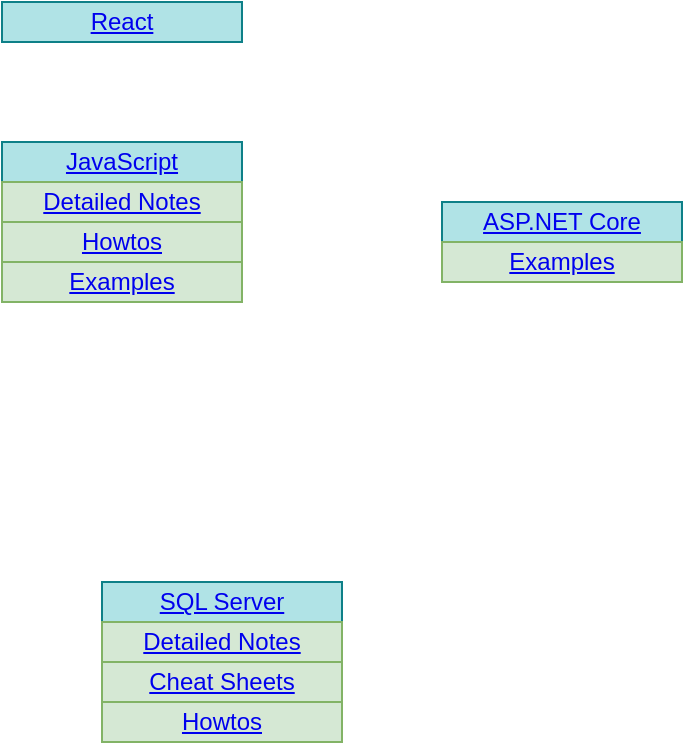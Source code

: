 <mxfile version="14.6.13" type="device"><diagram id="edKU8E-Lc6zlfknEsY0X" name="Page-1"><mxGraphModel dx="1089" dy="970" grid="1" gridSize="10" guides="1" tooltips="1" connect="1" arrows="1" fold="1" page="1" pageScale="1" pageWidth="827" pageHeight="1169" math="0" shadow="0"><root><mxCell id="0"/><mxCell id="1" parent="0"/><mxCell id="c-tXFw5vsVp0cOw3Lq_j-2" value="&lt;a href=&quot;https://bitbucket.org/kennyrnwilson/sqlserverbasics/src/master/README.md&quot;&gt;SQL Server&lt;/a&gt;" style="rounded=0;whiteSpace=wrap;html=1;fillColor=#b0e3e6;strokeColor=#0e8088;" parent="1" vertex="1"><mxGeometry x="310" y="530" width="120" height="20" as="geometry"/></mxCell><mxCell id="_RklvETO6Uiwjx4AHlOw-1" value="&lt;a href=&quot;https://bitbucket.org/kennyrnwilson/sqlserverbasics/src/master/docs/notes/notes.md&quot;&gt;Detailed Notes&lt;/a&gt;" style="rounded=0;whiteSpace=wrap;html=1;fillColor=#d5e8d4;strokeColor=#82b366;" parent="1" vertex="1"><mxGeometry x="310" y="550" width="120" height="20" as="geometry"/></mxCell><mxCell id="_RklvETO6Uiwjx4AHlOw-2" value="&lt;a href=&quot;https://bitbucket.org/kennyrnwilson/sqlserverbasics/src/docs/cheatsheets/cheatsheets.md&quot;&gt;Cheat Sheets&lt;/a&gt;" style="rounded=0;whiteSpace=wrap;html=1;fillColor=#d5e8d4;strokeColor=#82b366;" parent="1" vertex="1"><mxGeometry x="310" y="570" width="120" height="20" as="geometry"/></mxCell><mxCell id="_RklvETO6Uiwjx4AHlOw-3" value="&lt;a href=&quot;https://bitbucket.org/kennyrnwilson/sqlserverbasics/src/master/howtos/howtos.md&quot;&gt;Howtos&lt;/a&gt;" style="rounded=0;whiteSpace=wrap;html=1;fillColor=#d5e8d4;strokeColor=#82b366;" parent="1" vertex="1"><mxGeometry x="310" y="590" width="120" height="20" as="geometry"/></mxCell><mxCell id="2kcksjMFBSD9dXWH_2yN-1" value="&lt;a href=&quot;https://github.com/kennyrnwilson/aspdotnetcore&quot;&gt;ASP.NET Core&lt;/a&gt;" style="rounded=0;whiteSpace=wrap;html=1;fillColor=#b0e3e6;strokeColor=#0e8088;" parent="1" vertex="1"><mxGeometry x="480" y="340" width="120" height="20" as="geometry"/></mxCell><mxCell id="2kcksjMFBSD9dXWH_2yN-2" value="&lt;a href=&quot;https://github.com/kennyrnwilson/aspdotnetcore/blob/main/examples/README.MD&quot;&gt;Examples&lt;/a&gt;" style="rounded=0;whiteSpace=wrap;html=1;fillColor=#d5e8d4;strokeColor=#82b366;" parent="1" vertex="1"><mxGeometry x="480" y="360" width="120" height="20" as="geometry"/></mxCell><mxCell id="KaVSoNVSeVVo2Koik00w-1" value="&lt;a href=&quot;https://github.com/kennyrnwilson/react&quot;&gt;React&lt;/a&gt;" style="rounded=0;whiteSpace=wrap;html=1;fillColor=#b0e3e6;strokeColor=#0e8088;" parent="1" vertex="1"><mxGeometry x="260" y="240" width="120" height="20" as="geometry"/></mxCell><mxCell id="GIRA_doV_jz1NN5qOfpF-1" value="&lt;a href=&quot;https://github.com/kennyrnwilson/javascript&quot;&gt;JavaScript&lt;/a&gt;" style="rounded=0;whiteSpace=wrap;html=1;fillColor=#b0e3e6;strokeColor=#0e8088;" parent="1" vertex="1"><mxGeometry x="260" y="310" width="120" height="20" as="geometry"/></mxCell><mxCell id="GIRA_doV_jz1NN5qOfpF-2" value="&lt;a href=&quot;https://github.com/kennyrnwilson/javascript/blob/master/docs/notes/README.MD&quot;&gt;Detailed Notes&lt;/a&gt;" style="rounded=0;whiteSpace=wrap;html=1;fillColor=#d5e8d4;strokeColor=#82b366;" parent="1" vertex="1"><mxGeometry x="260" y="330" width="120" height="20" as="geometry"/></mxCell><mxCell id="GIRA_doV_jz1NN5qOfpF-3" value="&lt;a href=&quot;https://github.com/kennyrnwilson/javascript/blob/master/docs/howtos/README.MD&quot;&gt;Howtos&lt;/a&gt;" style="rounded=0;whiteSpace=wrap;html=1;fillColor=#d5e8d4;strokeColor=#82b366;" parent="1" vertex="1"><mxGeometry x="260" y="350" width="120" height="20" as="geometry"/></mxCell><mxCell id="GIRA_doV_jz1NN5qOfpF-4" value="&lt;a href=&quot;https://github.com/kennyrnwilson/javascript/blob/master/docs/examples/README.MD&quot;&gt;Examples&lt;/a&gt;" style="rounded=0;whiteSpace=wrap;html=1;fillColor=#d5e8d4;strokeColor=#82b366;" parent="1" vertex="1"><mxGeometry x="260" y="370" width="120" height="20" as="geometry"/></mxCell></root></mxGraphModel></diagram></mxfile>